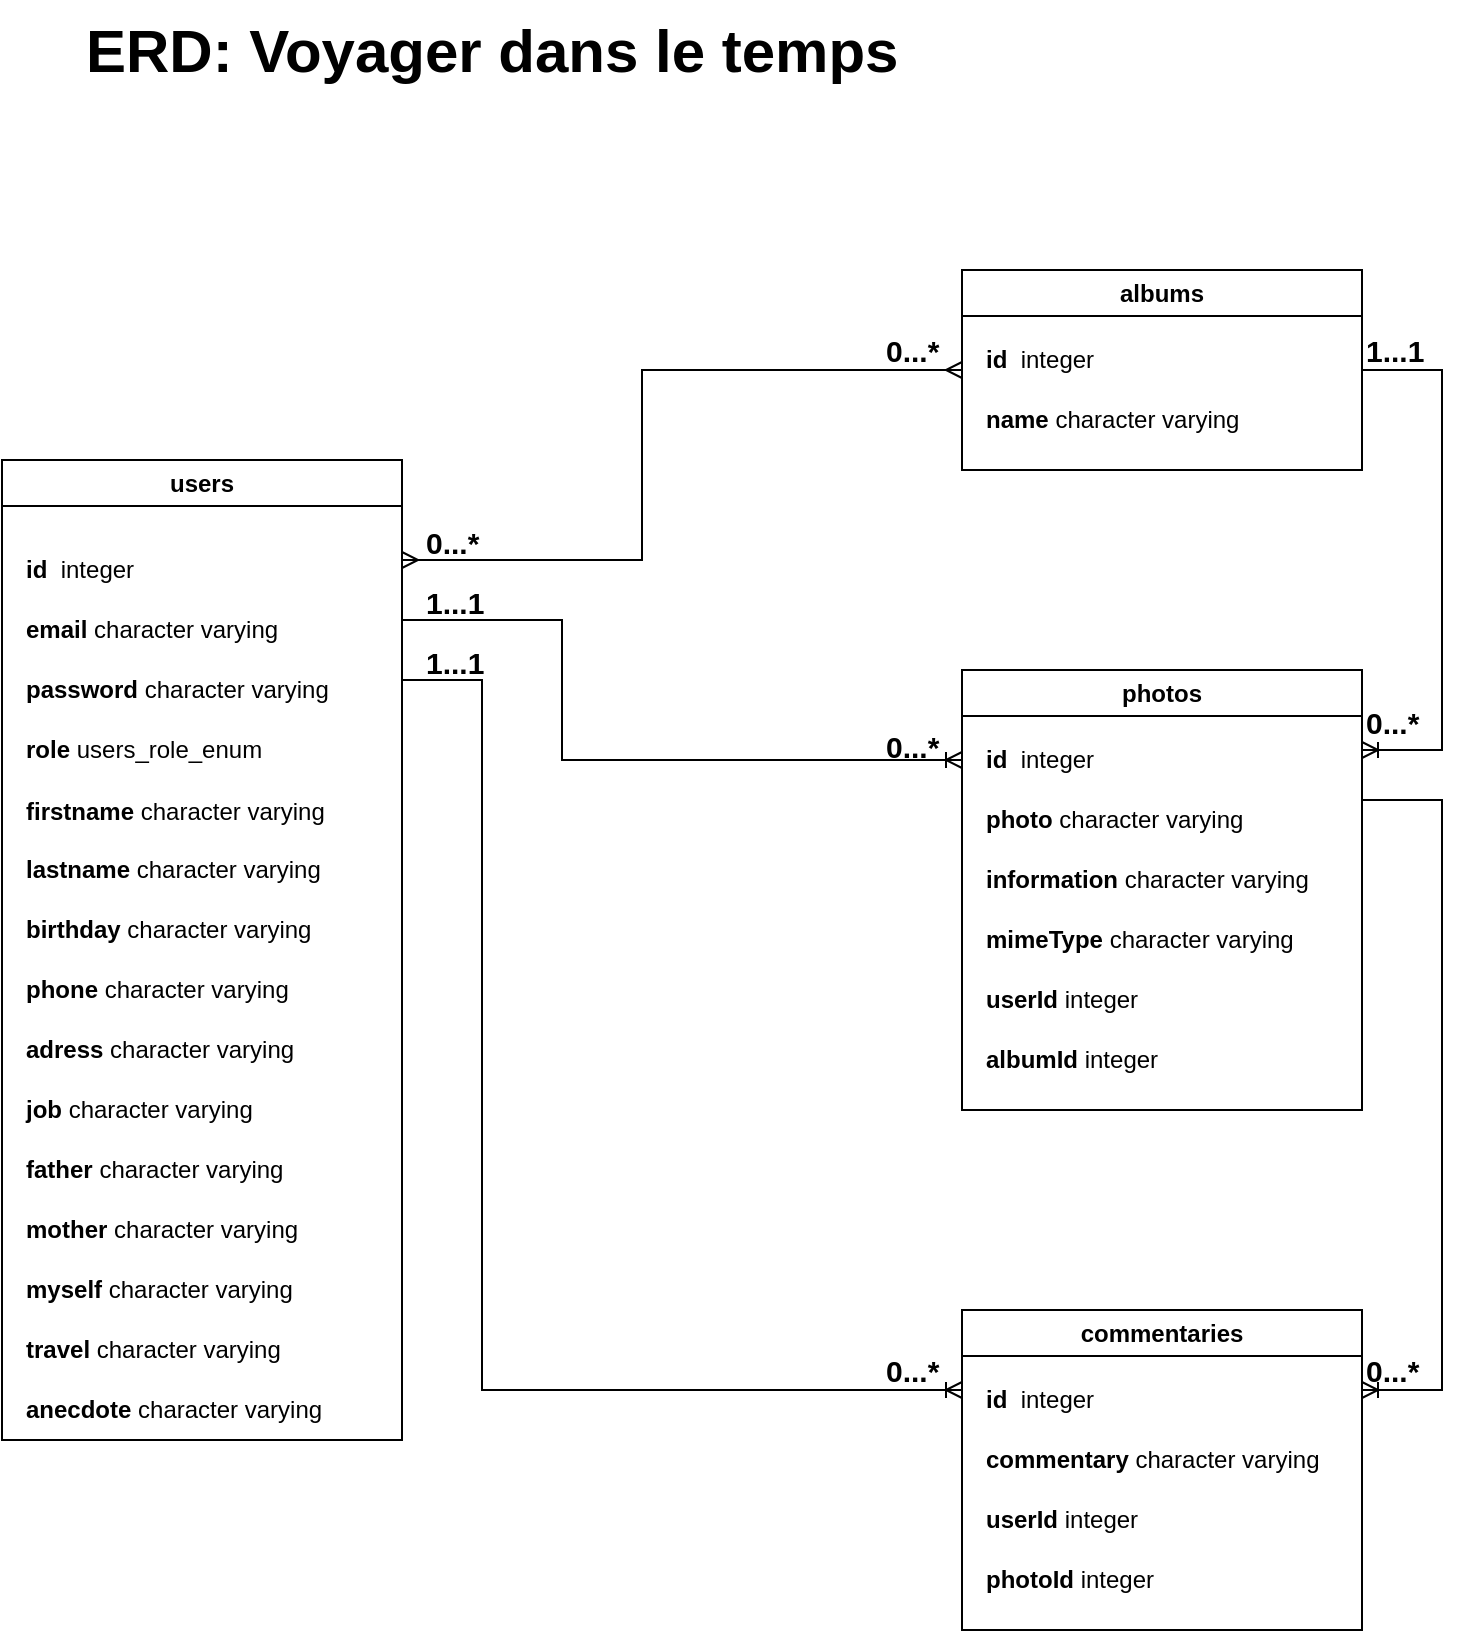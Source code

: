 <mxfile version="21.3.2" type="github">
  <diagram name="Page-1" id="lvOlhkeNu6vwg_yUwTIz">
    <mxGraphModel dx="1290" dy="541" grid="1" gridSize="10" guides="1" tooltips="1" connect="1" arrows="1" fold="1" page="1" pageScale="1" pageWidth="850" pageHeight="1100" math="0" shadow="0">
      <root>
        <mxCell id="0" />
        <mxCell id="1" parent="0" />
        <mxCell id="AsPf58GC5jO0iVtpWQX0-34" value="users" style="swimlane;whiteSpace=wrap;html=1;" parent="1" vertex="1">
          <mxGeometry x="40" y="330" width="200" height="490" as="geometry" />
        </mxCell>
        <mxCell id="AsPf58GC5jO0iVtpWQX0-35" value="&lt;b&gt;id&amp;nbsp; &lt;/b&gt;integer" style="text;html=1;strokeColor=none;fillColor=none;align=left;verticalAlign=middle;whiteSpace=wrap;rounded=0;" parent="AsPf58GC5jO0iVtpWQX0-34" vertex="1">
          <mxGeometry x="10" y="40" width="180" height="30" as="geometry" />
        </mxCell>
        <mxCell id="AsPf58GC5jO0iVtpWQX0-36" value="&lt;b&gt;email &lt;/b&gt;character varying" style="text;html=1;strokeColor=none;fillColor=none;align=left;verticalAlign=middle;whiteSpace=wrap;rounded=0;" parent="AsPf58GC5jO0iVtpWQX0-34" vertex="1">
          <mxGeometry x="10" y="70" width="180" height="30" as="geometry" />
        </mxCell>
        <mxCell id="AsPf58GC5jO0iVtpWQX0-37" value="&lt;b&gt;password &lt;/b&gt;character varying" style="text;html=1;strokeColor=none;fillColor=none;align=left;verticalAlign=middle;whiteSpace=wrap;rounded=0;" parent="AsPf58GC5jO0iVtpWQX0-34" vertex="1">
          <mxGeometry x="10" y="100" width="180" height="30" as="geometry" />
        </mxCell>
        <mxCell id="AsPf58GC5jO0iVtpWQX0-38" value="&lt;b&gt;role &lt;/b&gt;users_role_enum" style="text;html=1;strokeColor=none;fillColor=none;align=left;verticalAlign=middle;whiteSpace=wrap;rounded=0;" parent="AsPf58GC5jO0iVtpWQX0-34" vertex="1">
          <mxGeometry x="10" y="130" width="180" height="30" as="geometry" />
        </mxCell>
        <mxCell id="AsPf58GC5jO0iVtpWQX0-39" value="&lt;b&gt;firstname &lt;/b&gt;character varying" style="text;html=1;strokeColor=none;fillColor=none;align=left;verticalAlign=middle;whiteSpace=wrap;rounded=0;" parent="AsPf58GC5jO0iVtpWQX0-34" vertex="1">
          <mxGeometry x="10" y="161" width="180" height="30" as="geometry" />
        </mxCell>
        <mxCell id="AsPf58GC5jO0iVtpWQX0-40" value="&lt;b&gt;lastname &lt;/b&gt;character varying" style="text;html=1;strokeColor=none;fillColor=none;align=left;verticalAlign=middle;whiteSpace=wrap;rounded=0;" parent="AsPf58GC5jO0iVtpWQX0-34" vertex="1">
          <mxGeometry x="10" y="190" width="180" height="30" as="geometry" />
        </mxCell>
        <mxCell id="AsPf58GC5jO0iVtpWQX0-41" value="&lt;b&gt;birthday &lt;/b&gt;character varying" style="text;html=1;strokeColor=none;fillColor=none;align=left;verticalAlign=middle;whiteSpace=wrap;rounded=0;" parent="AsPf58GC5jO0iVtpWQX0-34" vertex="1">
          <mxGeometry x="10" y="220" width="180" height="30" as="geometry" />
        </mxCell>
        <mxCell id="AsPf58GC5jO0iVtpWQX0-42" value="&lt;b&gt;phone &lt;/b&gt;character varying" style="text;html=1;strokeColor=none;fillColor=none;align=left;verticalAlign=middle;whiteSpace=wrap;rounded=0;" parent="AsPf58GC5jO0iVtpWQX0-34" vertex="1">
          <mxGeometry x="10" y="250" width="180" height="30" as="geometry" />
        </mxCell>
        <mxCell id="AsPf58GC5jO0iVtpWQX0-43" value="&lt;b&gt;adress &lt;/b&gt;character varying" style="text;html=1;strokeColor=none;fillColor=none;align=left;verticalAlign=middle;whiteSpace=wrap;rounded=0;" parent="AsPf58GC5jO0iVtpWQX0-34" vertex="1">
          <mxGeometry x="10" y="280" width="180" height="30" as="geometry" />
        </mxCell>
        <mxCell id="AsPf58GC5jO0iVtpWQX0-44" value="&lt;b&gt;job &lt;/b&gt;character varying" style="text;html=1;strokeColor=none;fillColor=none;align=left;verticalAlign=middle;whiteSpace=wrap;rounded=0;" parent="AsPf58GC5jO0iVtpWQX0-34" vertex="1">
          <mxGeometry x="10" y="310" width="180" height="30" as="geometry" />
        </mxCell>
        <mxCell id="AsPf58GC5jO0iVtpWQX0-45" value="&lt;b&gt;father &lt;/b&gt;character varying" style="text;html=1;strokeColor=none;fillColor=none;align=left;verticalAlign=middle;whiteSpace=wrap;rounded=0;" parent="AsPf58GC5jO0iVtpWQX0-34" vertex="1">
          <mxGeometry x="10" y="340" width="180" height="30" as="geometry" />
        </mxCell>
        <mxCell id="AsPf58GC5jO0iVtpWQX0-46" value="&lt;b&gt;mother &lt;/b&gt;character varying" style="text;html=1;strokeColor=none;fillColor=none;align=left;verticalAlign=middle;whiteSpace=wrap;rounded=0;" parent="AsPf58GC5jO0iVtpWQX0-34" vertex="1">
          <mxGeometry x="10" y="370" width="180" height="30" as="geometry" />
        </mxCell>
        <mxCell id="AsPf58GC5jO0iVtpWQX0-47" value="&lt;b&gt;myself &lt;/b&gt;character varying" style="text;html=1;strokeColor=none;fillColor=none;align=left;verticalAlign=middle;whiteSpace=wrap;rounded=0;" parent="AsPf58GC5jO0iVtpWQX0-34" vertex="1">
          <mxGeometry x="10" y="400" width="180" height="30" as="geometry" />
        </mxCell>
        <mxCell id="AsPf58GC5jO0iVtpWQX0-48" value="&lt;b&gt;travel &lt;/b&gt;character varying" style="text;html=1;strokeColor=none;fillColor=none;align=left;verticalAlign=middle;whiteSpace=wrap;rounded=0;" parent="AsPf58GC5jO0iVtpWQX0-34" vertex="1">
          <mxGeometry x="10" y="430" width="180" height="30" as="geometry" />
        </mxCell>
        <mxCell id="AsPf58GC5jO0iVtpWQX0-49" value="&lt;b&gt;anecdote &lt;/b&gt;character varying" style="text;html=1;strokeColor=none;fillColor=none;align=left;verticalAlign=middle;whiteSpace=wrap;rounded=0;" parent="AsPf58GC5jO0iVtpWQX0-34" vertex="1">
          <mxGeometry x="10" y="460" width="180" height="30" as="geometry" />
        </mxCell>
        <mxCell id="AsPf58GC5jO0iVtpWQX0-50" value="albums" style="swimlane;whiteSpace=wrap;html=1;" parent="1" vertex="1">
          <mxGeometry x="520" y="235" width="200" height="100" as="geometry" />
        </mxCell>
        <mxCell id="AsPf58GC5jO0iVtpWQX0-51" value="&lt;b&gt;id&amp;nbsp; &lt;/b&gt;integer" style="text;html=1;strokeColor=none;fillColor=none;align=left;verticalAlign=middle;whiteSpace=wrap;rounded=0;" parent="AsPf58GC5jO0iVtpWQX0-50" vertex="1">
          <mxGeometry x="10" y="30" width="180" height="30" as="geometry" />
        </mxCell>
        <mxCell id="AsPf58GC5jO0iVtpWQX0-52" value="&lt;b&gt;name&amp;nbsp;&lt;/b&gt;character varying" style="text;html=1;strokeColor=none;fillColor=none;align=left;verticalAlign=middle;whiteSpace=wrap;rounded=0;" parent="AsPf58GC5jO0iVtpWQX0-50" vertex="1">
          <mxGeometry x="10" y="60" width="180" height="30" as="geometry" />
        </mxCell>
        <mxCell id="AsPf58GC5jO0iVtpWQX0-58" value="photos" style="swimlane;whiteSpace=wrap;html=1;" parent="1" vertex="1">
          <mxGeometry x="520" y="435" width="200" height="220" as="geometry" />
        </mxCell>
        <mxCell id="AsPf58GC5jO0iVtpWQX0-59" value="&lt;b&gt;id&amp;nbsp; &lt;/b&gt;integer" style="text;html=1;strokeColor=none;fillColor=none;align=left;verticalAlign=middle;whiteSpace=wrap;rounded=0;" parent="AsPf58GC5jO0iVtpWQX0-58" vertex="1">
          <mxGeometry x="10" y="30" width="180" height="30" as="geometry" />
        </mxCell>
        <mxCell id="AsPf58GC5jO0iVtpWQX0-60" value="&lt;b&gt;photo&amp;nbsp;&lt;/b&gt;character varying" style="text;html=1;strokeColor=none;fillColor=none;align=left;verticalAlign=middle;whiteSpace=wrap;rounded=0;" parent="AsPf58GC5jO0iVtpWQX0-58" vertex="1">
          <mxGeometry x="10" y="60" width="180" height="30" as="geometry" />
        </mxCell>
        <mxCell id="AsPf58GC5jO0iVtpWQX0-62" value="&lt;b&gt;information&amp;nbsp;&lt;/b&gt;character varying" style="text;html=1;strokeColor=none;fillColor=none;align=left;verticalAlign=middle;whiteSpace=wrap;rounded=0;" parent="AsPf58GC5jO0iVtpWQX0-58" vertex="1">
          <mxGeometry x="10" y="90" width="180" height="30" as="geometry" />
        </mxCell>
        <mxCell id="AsPf58GC5jO0iVtpWQX0-63" value="&lt;b&gt;mimeType&amp;nbsp;&lt;/b&gt;character varying" style="text;html=1;strokeColor=none;fillColor=none;align=left;verticalAlign=middle;whiteSpace=wrap;rounded=0;" parent="AsPf58GC5jO0iVtpWQX0-58" vertex="1">
          <mxGeometry x="10" y="120" width="180" height="30" as="geometry" />
        </mxCell>
        <mxCell id="AsPf58GC5jO0iVtpWQX0-64" value="&lt;b&gt;userId&amp;nbsp;&lt;/b&gt;integer" style="text;html=1;strokeColor=none;fillColor=none;align=left;verticalAlign=middle;whiteSpace=wrap;rounded=0;" parent="AsPf58GC5jO0iVtpWQX0-58" vertex="1">
          <mxGeometry x="10" y="150" width="180" height="30" as="geometry" />
        </mxCell>
        <mxCell id="AsPf58GC5jO0iVtpWQX0-65" value="&lt;b&gt;albumId&amp;nbsp;&lt;/b&gt;integer" style="text;html=1;strokeColor=none;fillColor=none;align=left;verticalAlign=middle;whiteSpace=wrap;rounded=0;" parent="AsPf58GC5jO0iVtpWQX0-58" vertex="1">
          <mxGeometry x="10" y="180" width="180" height="30" as="geometry" />
        </mxCell>
        <mxCell id="AsPf58GC5jO0iVtpWQX0-66" value="commentaries" style="swimlane;whiteSpace=wrap;html=1;" parent="1" vertex="1">
          <mxGeometry x="520" y="755" width="200" height="160" as="geometry" />
        </mxCell>
        <mxCell id="AsPf58GC5jO0iVtpWQX0-67" value="&lt;b&gt;id&amp;nbsp; &lt;/b&gt;integer" style="text;html=1;strokeColor=none;fillColor=none;align=left;verticalAlign=middle;whiteSpace=wrap;rounded=0;" parent="AsPf58GC5jO0iVtpWQX0-66" vertex="1">
          <mxGeometry x="10" y="30" width="180" height="30" as="geometry" />
        </mxCell>
        <mxCell id="AsPf58GC5jO0iVtpWQX0-68" value="&lt;b&gt;commentary&amp;nbsp;&lt;/b&gt;character varying" style="text;html=1;strokeColor=none;fillColor=none;align=left;verticalAlign=middle;whiteSpace=wrap;rounded=0;" parent="AsPf58GC5jO0iVtpWQX0-66" vertex="1">
          <mxGeometry x="10" y="60" width="180" height="30" as="geometry" />
        </mxCell>
        <mxCell id="AsPf58GC5jO0iVtpWQX0-71" value="&lt;b&gt;userId&amp;nbsp;&lt;/b&gt;integer" style="text;html=1;strokeColor=none;fillColor=none;align=left;verticalAlign=middle;whiteSpace=wrap;rounded=0;" parent="AsPf58GC5jO0iVtpWQX0-66" vertex="1">
          <mxGeometry x="10" y="90" width="180" height="30" as="geometry" />
        </mxCell>
        <mxCell id="AsPf58GC5jO0iVtpWQX0-72" value="&lt;b&gt;photoId&amp;nbsp;&lt;/b&gt;integer" style="text;html=1;strokeColor=none;fillColor=none;align=left;verticalAlign=middle;whiteSpace=wrap;rounded=0;" parent="AsPf58GC5jO0iVtpWQX0-66" vertex="1">
          <mxGeometry x="10" y="120" width="180" height="30" as="geometry" />
        </mxCell>
        <mxCell id="AsPf58GC5jO0iVtpWQX0-74" value="" style="fontSize=12;html=1;endArrow=ERoneToMany;rounded=0;" parent="1" edge="1">
          <mxGeometry width="100" height="100" relative="1" as="geometry">
            <mxPoint x="240" y="410" as="sourcePoint" />
            <mxPoint x="520" y="480" as="targetPoint" />
            <Array as="points">
              <mxPoint x="320" y="410" />
              <mxPoint x="320" y="480" />
            </Array>
          </mxGeometry>
        </mxCell>
        <mxCell id="AsPf58GC5jO0iVtpWQX0-75" value="" style="fontSize=12;html=1;endArrow=ERmany;startArrow=ERmany;rounded=0;entryX=0;entryY=0.5;entryDx=0;entryDy=0;" parent="1" target="AsPf58GC5jO0iVtpWQX0-50" edge="1">
          <mxGeometry width="100" height="100" relative="1" as="geometry">
            <mxPoint x="240" y="380" as="sourcePoint" />
            <mxPoint x="400.0" y="380.0" as="targetPoint" />
            <Array as="points">
              <mxPoint x="360" y="380" />
              <mxPoint x="360" y="285" />
            </Array>
          </mxGeometry>
        </mxCell>
        <mxCell id="AsPf58GC5jO0iVtpWQX0-76" value="" style="fontSize=12;html=1;endArrow=ERoneToMany;rounded=0;entryX=0;entryY=0.25;entryDx=0;entryDy=0;" parent="1" target="AsPf58GC5jO0iVtpWQX0-66" edge="1">
          <mxGeometry width="100" height="100" relative="1" as="geometry">
            <mxPoint x="240" y="440" as="sourcePoint" />
            <mxPoint x="400.0" y="890" as="targetPoint" />
            <Array as="points">
              <mxPoint x="280" y="440" />
              <mxPoint x="280" y="795" />
            </Array>
          </mxGeometry>
        </mxCell>
        <mxCell id="AsPf58GC5jO0iVtpWQX0-77" value="" style="fontSize=12;html=1;endArrow=ERoneToMany;rounded=0;" parent="1" edge="1">
          <mxGeometry width="100" height="100" relative="1" as="geometry">
            <mxPoint x="720" y="285" as="sourcePoint" />
            <mxPoint x="720" y="475" as="targetPoint" />
            <Array as="points">
              <mxPoint x="760" y="285" />
              <mxPoint x="760" y="475" />
            </Array>
          </mxGeometry>
        </mxCell>
        <mxCell id="AsPf58GC5jO0iVtpWQX0-78" value="" style="fontSize=12;html=1;endArrow=ERoneToMany;rounded=0;entryX=1;entryY=0.25;entryDx=0;entryDy=0;" parent="1" target="AsPf58GC5jO0iVtpWQX0-66" edge="1">
          <mxGeometry width="100" height="100" relative="1" as="geometry">
            <mxPoint x="720" y="500" as="sourcePoint" />
            <mxPoint x="740" y="605" as="targetPoint" />
            <Array as="points">
              <mxPoint x="760" y="500" />
              <mxPoint x="760" y="795" />
            </Array>
          </mxGeometry>
        </mxCell>
        <mxCell id="AsPf58GC5jO0iVtpWQX0-79" value="&lt;b&gt;&lt;font style=&quot;font-size: 15px;&quot;&gt;0...*&lt;/font&gt;&lt;/b&gt;" style="text;html=1;strokeColor=none;fillColor=none;align=left;verticalAlign=middle;whiteSpace=wrap;rounded=0;" parent="1" vertex="1">
          <mxGeometry x="250" y="356" width="40" height="30" as="geometry" />
        </mxCell>
        <mxCell id="AsPf58GC5jO0iVtpWQX0-80" value="&lt;b&gt;&lt;font style=&quot;font-size: 15px;&quot;&gt;0...*&lt;/font&gt;&lt;/b&gt;" style="text;html=1;strokeColor=none;fillColor=none;align=left;verticalAlign=middle;whiteSpace=wrap;rounded=0;" parent="1" vertex="1">
          <mxGeometry x="480" y="260" width="40" height="30" as="geometry" />
        </mxCell>
        <mxCell id="AsPf58GC5jO0iVtpWQX0-81" value="&lt;b&gt;&lt;font style=&quot;font-size: 15px;&quot;&gt;1...1&lt;/font&gt;&lt;/b&gt;" style="text;html=1;strokeColor=none;fillColor=none;align=left;verticalAlign=middle;whiteSpace=wrap;rounded=0;" parent="1" vertex="1">
          <mxGeometry x="250" y="386" width="40" height="30" as="geometry" />
        </mxCell>
        <mxCell id="AsPf58GC5jO0iVtpWQX0-82" value="&lt;b&gt;&lt;font style=&quot;font-size: 15px;&quot;&gt;0...*&lt;/font&gt;&lt;/b&gt;" style="text;html=1;strokeColor=none;fillColor=none;align=left;verticalAlign=middle;whiteSpace=wrap;rounded=0;" parent="1" vertex="1">
          <mxGeometry x="480" y="458" width="40" height="30" as="geometry" />
        </mxCell>
        <mxCell id="AsPf58GC5jO0iVtpWQX0-83" value="&lt;b&gt;&lt;font style=&quot;font-size: 15px;&quot;&gt;1...1&lt;/font&gt;&lt;/b&gt;" style="text;html=1;strokeColor=none;fillColor=none;align=left;verticalAlign=middle;whiteSpace=wrap;rounded=0;" parent="1" vertex="1">
          <mxGeometry x="250" y="416" width="40" height="30" as="geometry" />
        </mxCell>
        <mxCell id="AsPf58GC5jO0iVtpWQX0-84" value="&lt;b&gt;&lt;font style=&quot;font-size: 15px;&quot;&gt;0...*&lt;/font&gt;&lt;/b&gt;" style="text;html=1;strokeColor=none;fillColor=none;align=left;verticalAlign=middle;whiteSpace=wrap;rounded=0;" parent="1" vertex="1">
          <mxGeometry x="480" y="770" width="40" height="30" as="geometry" />
        </mxCell>
        <mxCell id="AsPf58GC5jO0iVtpWQX0-85" value="&lt;b&gt;&lt;font style=&quot;font-size: 15px;&quot;&gt;0...*&lt;/font&gt;&lt;/b&gt;" style="text;html=1;strokeColor=none;fillColor=none;align=left;verticalAlign=middle;whiteSpace=wrap;rounded=0;" parent="1" vertex="1">
          <mxGeometry x="720" y="446" width="40" height="30" as="geometry" />
        </mxCell>
        <mxCell id="AsPf58GC5jO0iVtpWQX0-86" value="&lt;b&gt;&lt;font style=&quot;font-size: 15px;&quot;&gt;0...*&lt;/font&gt;&lt;/b&gt;" style="text;html=1;strokeColor=none;fillColor=none;align=left;verticalAlign=middle;whiteSpace=wrap;rounded=0;" parent="1" vertex="1">
          <mxGeometry x="720" y="770" width="40" height="30" as="geometry" />
        </mxCell>
        <mxCell id="AsPf58GC5jO0iVtpWQX0-87" value="&lt;b&gt;&lt;font style=&quot;font-size: 15px;&quot;&gt;1...1&lt;/font&gt;&lt;/b&gt;" style="text;html=1;strokeColor=none;fillColor=none;align=left;verticalAlign=middle;whiteSpace=wrap;rounded=0;" parent="1" vertex="1">
          <mxGeometry x="720" y="260" width="40" height="30" as="geometry" />
        </mxCell>
        <mxCell id="AsPf58GC5jO0iVtpWQX0-88" value="&lt;b&gt;&lt;font style=&quot;font-size: 30px;&quot;&gt;ERD: Voyager dans le temps&lt;/font&gt;&lt;/b&gt;" style="text;html=1;strokeColor=none;fillColor=none;align=left;verticalAlign=middle;whiteSpace=wrap;rounded=0;" parent="1" vertex="1">
          <mxGeometry x="80" y="100" width="600" height="50" as="geometry" />
        </mxCell>
      </root>
    </mxGraphModel>
  </diagram>
</mxfile>

